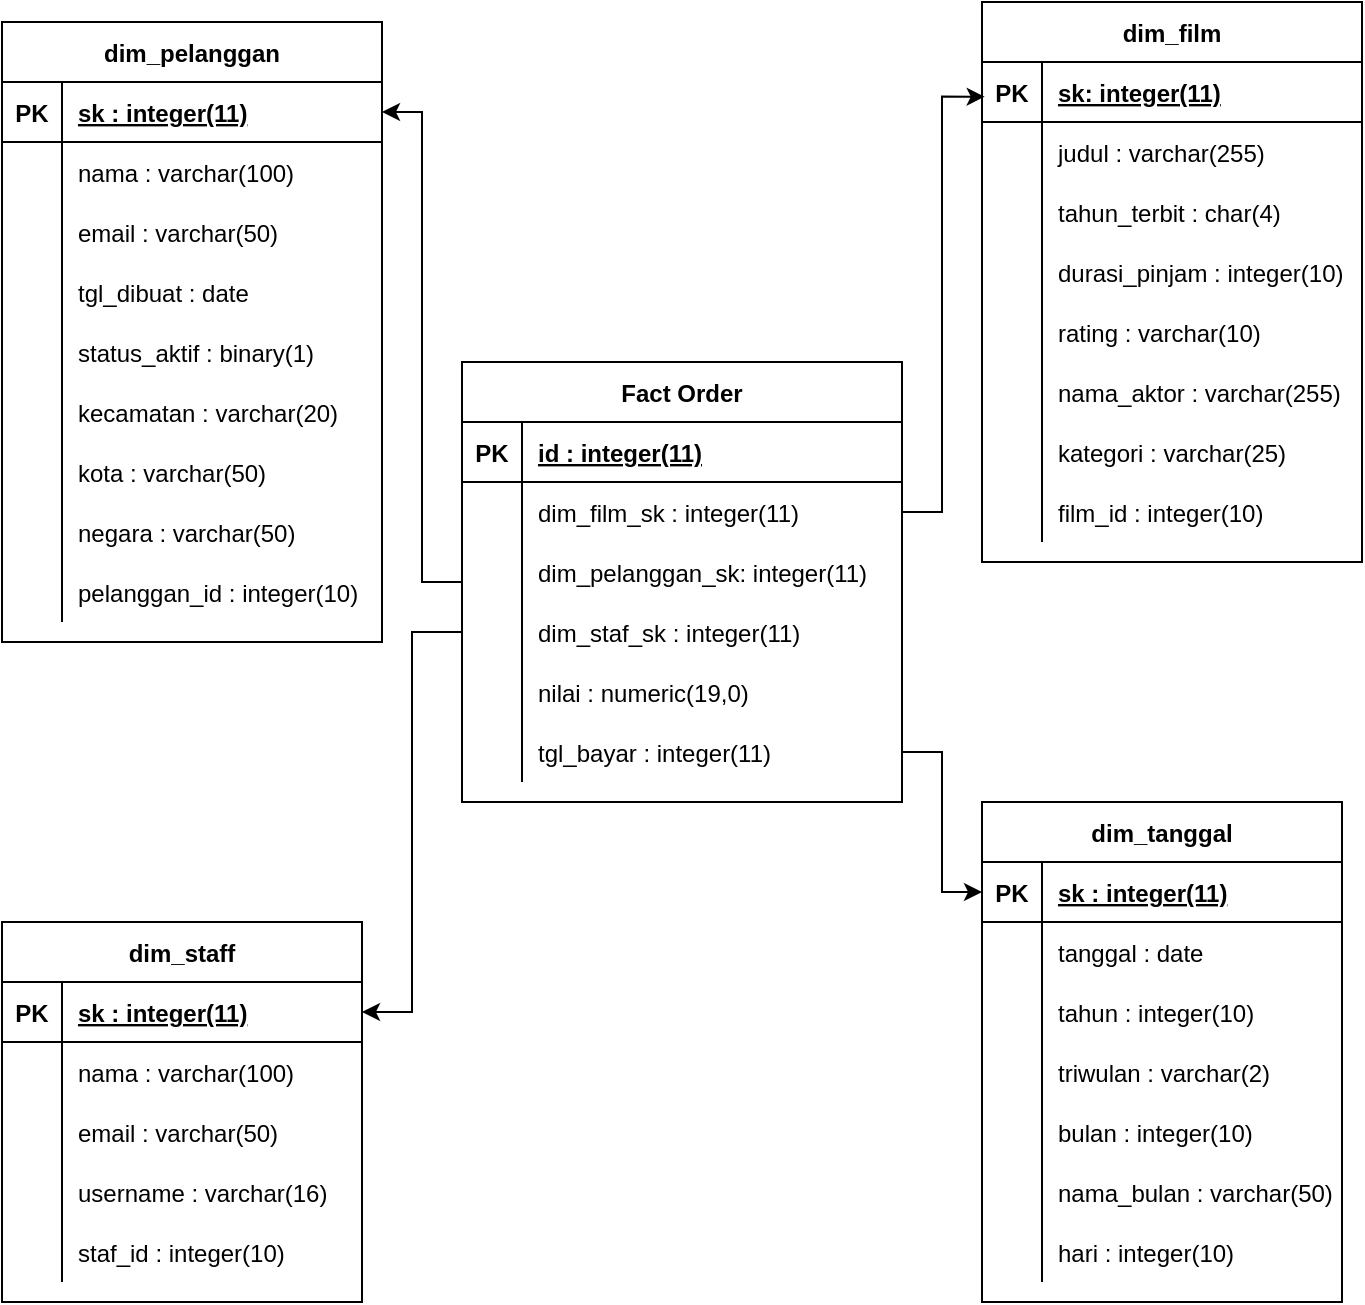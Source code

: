 <mxfile version="13.9.2" type="google"><diagram id="MJu0deRSTpKMn69JRgOa" name="Page-1"><mxGraphModel dx="1108" dy="426" grid="1" gridSize="10" guides="1" tooltips="1" connect="1" arrows="1" fold="1" page="1" pageScale="1" pageWidth="827" pageHeight="1169" math="0" shadow="0"><root><mxCell id="0"/><mxCell id="1" parent="0"/><mxCell id="7iImK2NPeSi8AKDPUz5b-111" style="edgeStyle=orthogonalEdgeStyle;rounded=0;orthogonalLoop=1;jettySize=auto;html=1;exitX=0;exitY=0.5;exitDx=0;exitDy=0;entryX=1;entryY=0.5;entryDx=0;entryDy=0;" parent="1" source="7iImK2NPeSi8AKDPUz5b-112" target="7iImK2NPeSi8AKDPUz5b-132" edge="1"><mxGeometry relative="1" as="geometry"/></mxCell><mxCell id="7iImK2NPeSi8AKDPUz5b-112" value="Fact Order" style="shape=table;startSize=30;container=1;collapsible=1;childLayout=tableLayout;fixedRows=1;rowLines=0;fontStyle=1;align=center;resizeLast=1;" parent="1" vertex="1" treatAsSingle="0"><mxGeometry x="320" y="230" width="220" height="220" as="geometry"/></mxCell><mxCell id="7iImK2NPeSi8AKDPUz5b-113" value="" style="shape=partialRectangle;collapsible=0;dropTarget=0;pointerEvents=0;fillColor=none;top=0;left=0;bottom=1;right=0;points=[[0,0.5],[1,0.5]];portConstraint=eastwest;" parent="7iImK2NPeSi8AKDPUz5b-112" vertex="1" treatAsSingle="0"><mxGeometry y="30" width="220" height="30" as="geometry"/></mxCell><mxCell id="7iImK2NPeSi8AKDPUz5b-114" value="PK" style="shape=partialRectangle;connectable=0;fillColor=none;top=0;left=0;bottom=0;right=0;fontStyle=1;overflow=hidden;" parent="7iImK2NPeSi8AKDPUz5b-113" vertex="1"><mxGeometry width="30" height="30" as="geometry"/></mxCell><mxCell id="7iImK2NPeSi8AKDPUz5b-115" value="id : integer(11)" style="shape=partialRectangle;connectable=0;fillColor=none;top=0;left=0;bottom=0;right=0;align=left;spacingLeft=6;fontStyle=5;overflow=hidden;" parent="7iImK2NPeSi8AKDPUz5b-113" vertex="1"><mxGeometry x="30" width="190" height="30" as="geometry"/></mxCell><mxCell id="7iImK2NPeSi8AKDPUz5b-116" value="" style="shape=partialRectangle;collapsible=0;dropTarget=0;pointerEvents=0;fillColor=none;top=0;left=0;bottom=0;right=0;points=[[0,0.5],[1,0.5]];portConstraint=eastwest;" parent="7iImK2NPeSi8AKDPUz5b-112" vertex="1" treatAsSingle="0"><mxGeometry y="60" width="220" height="30" as="geometry"/></mxCell><mxCell id="7iImK2NPeSi8AKDPUz5b-117" value="" style="shape=partialRectangle;connectable=0;fillColor=none;top=0;left=0;bottom=0;right=0;editable=1;overflow=hidden;" parent="7iImK2NPeSi8AKDPUz5b-116" vertex="1"><mxGeometry width="30" height="30" as="geometry"/></mxCell><mxCell id="7iImK2NPeSi8AKDPUz5b-118" value="dim_film_sk : integer(11)" style="shape=partialRectangle;connectable=0;fillColor=none;top=0;left=0;bottom=0;right=0;align=left;spacingLeft=6;overflow=hidden;" parent="7iImK2NPeSi8AKDPUz5b-116" vertex="1"><mxGeometry x="30" width="190" height="30" as="geometry"/></mxCell><mxCell id="7iImK2NPeSi8AKDPUz5b-119" value="" style="shape=partialRectangle;collapsible=0;dropTarget=0;pointerEvents=0;fillColor=none;top=0;left=0;bottom=0;right=0;points=[[0,0.5],[1,0.5]];portConstraint=eastwest;" parent="7iImK2NPeSi8AKDPUz5b-112" vertex="1" treatAsSingle="0"><mxGeometry y="90" width="220" height="30" as="geometry"/></mxCell><mxCell id="7iImK2NPeSi8AKDPUz5b-120" value="" style="shape=partialRectangle;connectable=0;fillColor=none;top=0;left=0;bottom=0;right=0;editable=1;overflow=hidden;" parent="7iImK2NPeSi8AKDPUz5b-119" vertex="1"><mxGeometry width="30" height="30" as="geometry"/></mxCell><mxCell id="7iImK2NPeSi8AKDPUz5b-121" value="dim_pelanggan_sk: integer(11)" style="shape=partialRectangle;connectable=0;fillColor=none;top=0;left=0;bottom=0;right=0;align=left;spacingLeft=6;overflow=hidden;" parent="7iImK2NPeSi8AKDPUz5b-119" vertex="1"><mxGeometry x="30" width="190" height="30" as="geometry"/></mxCell><mxCell id="7iImK2NPeSi8AKDPUz5b-122" value="" style="shape=partialRectangle;collapsible=0;dropTarget=0;pointerEvents=0;fillColor=none;top=0;left=0;bottom=0;right=0;points=[[0,0.5],[1,0.5]];portConstraint=eastwest;" parent="7iImK2NPeSi8AKDPUz5b-112" vertex="1" treatAsSingle="0"><mxGeometry y="120" width="220" height="30" as="geometry"/></mxCell><mxCell id="7iImK2NPeSi8AKDPUz5b-123" value="" style="shape=partialRectangle;connectable=0;fillColor=none;top=0;left=0;bottom=0;right=0;editable=1;overflow=hidden;" parent="7iImK2NPeSi8AKDPUz5b-122" vertex="1"><mxGeometry width="30" height="30" as="geometry"/></mxCell><mxCell id="7iImK2NPeSi8AKDPUz5b-124" value="dim_staf_sk : integer(11)" style="shape=partialRectangle;connectable=0;fillColor=none;top=0;left=0;bottom=0;right=0;align=left;spacingLeft=6;overflow=hidden;" parent="7iImK2NPeSi8AKDPUz5b-122" vertex="1"><mxGeometry x="30" width="190" height="30" as="geometry"/></mxCell><mxCell id="7iImK2NPeSi8AKDPUz5b-125" value="" style="shape=partialRectangle;collapsible=0;dropTarget=0;pointerEvents=0;fillColor=none;top=0;left=0;bottom=0;right=0;points=[[0,0.5],[1,0.5]];portConstraint=eastwest;" parent="7iImK2NPeSi8AKDPUz5b-112" vertex="1" treatAsSingle="0"><mxGeometry y="150" width="220" height="30" as="geometry"/></mxCell><mxCell id="7iImK2NPeSi8AKDPUz5b-126" value="" style="shape=partialRectangle;connectable=0;fillColor=none;top=0;left=0;bottom=0;right=0;editable=1;overflow=hidden;" parent="7iImK2NPeSi8AKDPUz5b-125" vertex="1"><mxGeometry width="30" height="30" as="geometry"/></mxCell><mxCell id="7iImK2NPeSi8AKDPUz5b-127" value="nilai : numeric(19,0)" style="shape=partialRectangle;connectable=0;fillColor=none;top=0;left=0;bottom=0;right=0;align=left;spacingLeft=6;overflow=hidden;" parent="7iImK2NPeSi8AKDPUz5b-125" vertex="1"><mxGeometry x="30" width="190" height="30" as="geometry"/></mxCell><mxCell id="7iImK2NPeSi8AKDPUz5b-128" value="" style="shape=partialRectangle;collapsible=0;dropTarget=0;pointerEvents=0;fillColor=none;top=0;left=0;bottom=0;right=0;points=[[0,0.5],[1,0.5]];portConstraint=eastwest;" parent="7iImK2NPeSi8AKDPUz5b-112" vertex="1" treatAsSingle="0"><mxGeometry y="180" width="220" height="30" as="geometry"/></mxCell><mxCell id="7iImK2NPeSi8AKDPUz5b-129" value="" style="shape=partialRectangle;connectable=0;fillColor=none;top=0;left=0;bottom=0;right=0;editable=1;overflow=hidden;" parent="7iImK2NPeSi8AKDPUz5b-128" vertex="1"><mxGeometry width="30" height="30" as="geometry"/></mxCell><mxCell id="7iImK2NPeSi8AKDPUz5b-130" value="tgl_bayar : integer(11)" style="shape=partialRectangle;connectable=0;fillColor=none;top=0;left=0;bottom=0;right=0;align=left;spacingLeft=6;overflow=hidden;" parent="7iImK2NPeSi8AKDPUz5b-128" vertex="1"><mxGeometry x="30" width="190" height="30" as="geometry"/></mxCell><mxCell id="7iImK2NPeSi8AKDPUz5b-131" value="dim_pelanggan" style="shape=table;startSize=30;container=1;collapsible=1;childLayout=tableLayout;fixedRows=1;rowLines=0;fontStyle=1;align=center;resizeLast=1;" parent="1" vertex="1" treatAsSingle="0"><mxGeometry x="90" y="60" width="190" height="310" as="geometry"/></mxCell><mxCell id="7iImK2NPeSi8AKDPUz5b-132" value="" style="shape=partialRectangle;collapsible=0;dropTarget=0;pointerEvents=0;fillColor=none;top=0;left=0;bottom=1;right=0;points=[[0,0.5],[1,0.5]];portConstraint=eastwest;" parent="7iImK2NPeSi8AKDPUz5b-131" vertex="1" treatAsSingle="0"><mxGeometry y="30" width="190" height="30" as="geometry"/></mxCell><mxCell id="7iImK2NPeSi8AKDPUz5b-133" value="PK" style="shape=partialRectangle;connectable=0;fillColor=none;top=0;left=0;bottom=0;right=0;fontStyle=1;overflow=hidden;" parent="7iImK2NPeSi8AKDPUz5b-132" vertex="1"><mxGeometry width="30" height="30" as="geometry"/></mxCell><mxCell id="7iImK2NPeSi8AKDPUz5b-134" value="sk : integer(11)" style="shape=partialRectangle;connectable=0;fillColor=none;top=0;left=0;bottom=0;right=0;align=left;spacingLeft=6;fontStyle=5;overflow=hidden;" parent="7iImK2NPeSi8AKDPUz5b-132" vertex="1"><mxGeometry x="30" width="160" height="30" as="geometry"/></mxCell><mxCell id="7iImK2NPeSi8AKDPUz5b-135" value="" style="shape=partialRectangle;collapsible=0;dropTarget=0;pointerEvents=0;fillColor=none;top=0;left=0;bottom=0;right=0;points=[[0,0.5],[1,0.5]];portConstraint=eastwest;" parent="7iImK2NPeSi8AKDPUz5b-131" vertex="1" treatAsSingle="0"><mxGeometry y="60" width="190" height="30" as="geometry"/></mxCell><mxCell id="7iImK2NPeSi8AKDPUz5b-136" value="" style="shape=partialRectangle;connectable=0;fillColor=none;top=0;left=0;bottom=0;right=0;editable=1;overflow=hidden;" parent="7iImK2NPeSi8AKDPUz5b-135" vertex="1"><mxGeometry width="30" height="30" as="geometry"/></mxCell><mxCell id="7iImK2NPeSi8AKDPUz5b-137" value="nama : varchar(100)" style="shape=partialRectangle;connectable=0;fillColor=none;top=0;left=0;bottom=0;right=0;align=left;spacingLeft=6;overflow=hidden;" parent="7iImK2NPeSi8AKDPUz5b-135" vertex="1"><mxGeometry x="30" width="160" height="30" as="geometry"/></mxCell><mxCell id="7iImK2NPeSi8AKDPUz5b-138" value="" style="shape=partialRectangle;collapsible=0;dropTarget=0;pointerEvents=0;fillColor=none;top=0;left=0;bottom=0;right=0;points=[[0,0.5],[1,0.5]];portConstraint=eastwest;" parent="7iImK2NPeSi8AKDPUz5b-131" vertex="1" treatAsSingle="0"><mxGeometry y="90" width="190" height="30" as="geometry"/></mxCell><mxCell id="7iImK2NPeSi8AKDPUz5b-139" value="" style="shape=partialRectangle;connectable=0;fillColor=none;top=0;left=0;bottom=0;right=0;editable=1;overflow=hidden;" parent="7iImK2NPeSi8AKDPUz5b-138" vertex="1"><mxGeometry width="30" height="30" as="geometry"/></mxCell><mxCell id="7iImK2NPeSi8AKDPUz5b-140" value="email : varchar(50)" style="shape=partialRectangle;connectable=0;fillColor=none;top=0;left=0;bottom=0;right=0;align=left;spacingLeft=6;overflow=hidden;" parent="7iImK2NPeSi8AKDPUz5b-138" vertex="1"><mxGeometry x="30" width="160" height="30" as="geometry"/></mxCell><mxCell id="7iImK2NPeSi8AKDPUz5b-141" value="" style="shape=partialRectangle;collapsible=0;dropTarget=0;pointerEvents=0;fillColor=none;top=0;left=0;bottom=0;right=0;points=[[0,0.5],[1,0.5]];portConstraint=eastwest;" parent="7iImK2NPeSi8AKDPUz5b-131" vertex="1" treatAsSingle="0"><mxGeometry y="120" width="190" height="30" as="geometry"/></mxCell><mxCell id="7iImK2NPeSi8AKDPUz5b-142" value="" style="shape=partialRectangle;connectable=0;fillColor=none;top=0;left=0;bottom=0;right=0;editable=1;overflow=hidden;" parent="7iImK2NPeSi8AKDPUz5b-141" vertex="1"><mxGeometry width="30" height="30" as="geometry"/></mxCell><mxCell id="7iImK2NPeSi8AKDPUz5b-143" value="tgl_dibuat : date" style="shape=partialRectangle;connectable=0;fillColor=none;top=0;left=0;bottom=0;right=0;align=left;spacingLeft=6;overflow=hidden;" parent="7iImK2NPeSi8AKDPUz5b-141" vertex="1"><mxGeometry x="30" width="160" height="30" as="geometry"/></mxCell><mxCell id="7iImK2NPeSi8AKDPUz5b-144" value="" style="shape=partialRectangle;collapsible=0;dropTarget=0;pointerEvents=0;fillColor=none;top=0;left=0;bottom=0;right=0;points=[[0,0.5],[1,0.5]];portConstraint=eastwest;" parent="7iImK2NPeSi8AKDPUz5b-131" vertex="1" treatAsSingle="0"><mxGeometry y="150" width="190" height="30" as="geometry"/></mxCell><mxCell id="7iImK2NPeSi8AKDPUz5b-145" value="" style="shape=partialRectangle;connectable=0;fillColor=none;top=0;left=0;bottom=0;right=0;editable=1;overflow=hidden;" parent="7iImK2NPeSi8AKDPUz5b-144" vertex="1"><mxGeometry width="30" height="30" as="geometry"/></mxCell><mxCell id="7iImK2NPeSi8AKDPUz5b-146" value="status_aktif : binary(1)" style="shape=partialRectangle;connectable=0;fillColor=none;top=0;left=0;bottom=0;right=0;align=left;spacingLeft=6;overflow=hidden;" parent="7iImK2NPeSi8AKDPUz5b-144" vertex="1"><mxGeometry x="30" width="160" height="30" as="geometry"/></mxCell><mxCell id="7iImK2NPeSi8AKDPUz5b-147" value="" style="shape=partialRectangle;collapsible=0;dropTarget=0;pointerEvents=0;fillColor=none;top=0;left=0;bottom=0;right=0;points=[[0,0.5],[1,0.5]];portConstraint=eastwest;" parent="7iImK2NPeSi8AKDPUz5b-131" vertex="1" treatAsSingle="0"><mxGeometry y="180" width="190" height="30" as="geometry"/></mxCell><mxCell id="7iImK2NPeSi8AKDPUz5b-148" value="" style="shape=partialRectangle;connectable=0;fillColor=none;top=0;left=0;bottom=0;right=0;editable=1;overflow=hidden;" parent="7iImK2NPeSi8AKDPUz5b-147" vertex="1"><mxGeometry width="30" height="30" as="geometry"/></mxCell><mxCell id="7iImK2NPeSi8AKDPUz5b-149" value="kecamatan : varchar(20)" style="shape=partialRectangle;connectable=0;fillColor=none;top=0;left=0;bottom=0;right=0;align=left;spacingLeft=6;overflow=hidden;" parent="7iImK2NPeSi8AKDPUz5b-147" vertex="1"><mxGeometry x="30" width="160" height="30" as="geometry"/></mxCell><mxCell id="7iImK2NPeSi8AKDPUz5b-150" value="" style="shape=partialRectangle;collapsible=0;dropTarget=0;pointerEvents=0;fillColor=none;top=0;left=0;bottom=0;right=0;points=[[0,0.5],[1,0.5]];portConstraint=eastwest;" parent="7iImK2NPeSi8AKDPUz5b-131" vertex="1" treatAsSingle="0"><mxGeometry y="210" width="190" height="30" as="geometry"/></mxCell><mxCell id="7iImK2NPeSi8AKDPUz5b-151" value="" style="shape=partialRectangle;connectable=0;fillColor=none;top=0;left=0;bottom=0;right=0;editable=1;overflow=hidden;" parent="7iImK2NPeSi8AKDPUz5b-150" vertex="1"><mxGeometry width="30" height="30" as="geometry"/></mxCell><mxCell id="7iImK2NPeSi8AKDPUz5b-152" value="kota : varchar(50)" style="shape=partialRectangle;connectable=0;fillColor=none;top=0;left=0;bottom=0;right=0;align=left;spacingLeft=6;overflow=hidden;" parent="7iImK2NPeSi8AKDPUz5b-150" vertex="1"><mxGeometry x="30" width="160" height="30" as="geometry"/></mxCell><mxCell id="7iImK2NPeSi8AKDPUz5b-153" value="" style="shape=partialRectangle;collapsible=0;dropTarget=0;pointerEvents=0;fillColor=none;top=0;left=0;bottom=0;right=0;points=[[0,0.5],[1,0.5]];portConstraint=eastwest;" parent="7iImK2NPeSi8AKDPUz5b-131" vertex="1" treatAsSingle="0"><mxGeometry y="240" width="190" height="30" as="geometry"/></mxCell><mxCell id="7iImK2NPeSi8AKDPUz5b-154" value="" style="shape=partialRectangle;connectable=0;fillColor=none;top=0;left=0;bottom=0;right=0;editable=1;overflow=hidden;" parent="7iImK2NPeSi8AKDPUz5b-153" vertex="1"><mxGeometry width="30" height="30" as="geometry"/></mxCell><mxCell id="7iImK2NPeSi8AKDPUz5b-155" value="negara : varchar(50)" style="shape=partialRectangle;connectable=0;fillColor=none;top=0;left=0;bottom=0;right=0;align=left;spacingLeft=6;overflow=hidden;" parent="7iImK2NPeSi8AKDPUz5b-153" vertex="1"><mxGeometry x="30" width="160" height="30" as="geometry"/></mxCell><mxCell id="7iImK2NPeSi8AKDPUz5b-156" value="" style="shape=partialRectangle;collapsible=0;dropTarget=0;pointerEvents=0;fillColor=none;top=0;left=0;bottom=0;right=0;points=[[0,0.5],[1,0.5]];portConstraint=eastwest;" parent="7iImK2NPeSi8AKDPUz5b-131" vertex="1" treatAsSingle="0"><mxGeometry y="270" width="190" height="30" as="geometry"/></mxCell><mxCell id="7iImK2NPeSi8AKDPUz5b-157" value="" style="shape=partialRectangle;connectable=0;fillColor=none;top=0;left=0;bottom=0;right=0;editable=1;overflow=hidden;" parent="7iImK2NPeSi8AKDPUz5b-156" vertex="1"><mxGeometry width="30" height="30" as="geometry"/></mxCell><mxCell id="7iImK2NPeSi8AKDPUz5b-158" value="pelanggan_id : integer(10)" style="shape=partialRectangle;connectable=0;fillColor=none;top=0;left=0;bottom=0;right=0;align=left;spacingLeft=6;overflow=hidden;" parent="7iImK2NPeSi8AKDPUz5b-156" vertex="1"><mxGeometry x="30" width="160" height="30" as="geometry"/></mxCell><mxCell id="7iImK2NPeSi8AKDPUz5b-159" value="dim_staff" style="shape=table;startSize=30;container=1;collapsible=1;childLayout=tableLayout;fixedRows=1;rowLines=0;fontStyle=1;align=center;resizeLast=1;" parent="1" vertex="1" treatAsSingle="0"><mxGeometry x="90" y="510" width="180" height="190" as="geometry"/></mxCell><mxCell id="7iImK2NPeSi8AKDPUz5b-160" value="" style="shape=partialRectangle;collapsible=0;dropTarget=0;pointerEvents=0;fillColor=none;top=0;left=0;bottom=1;right=0;points=[[0,0.5],[1,0.5]];portConstraint=eastwest;" parent="7iImK2NPeSi8AKDPUz5b-159" vertex="1" treatAsSingle="0"><mxGeometry y="30" width="180" height="30" as="geometry"/></mxCell><mxCell id="7iImK2NPeSi8AKDPUz5b-161" value="PK" style="shape=partialRectangle;connectable=0;fillColor=none;top=0;left=0;bottom=0;right=0;fontStyle=1;overflow=hidden;" parent="7iImK2NPeSi8AKDPUz5b-160" vertex="1"><mxGeometry width="30" height="30" as="geometry"/></mxCell><mxCell id="7iImK2NPeSi8AKDPUz5b-162" value="sk : integer(11)" style="shape=partialRectangle;connectable=0;fillColor=none;top=0;left=0;bottom=0;right=0;align=left;spacingLeft=6;fontStyle=5;overflow=hidden;" parent="7iImK2NPeSi8AKDPUz5b-160" vertex="1"><mxGeometry x="30" width="150" height="30" as="geometry"/></mxCell><mxCell id="7iImK2NPeSi8AKDPUz5b-163" value="" style="shape=partialRectangle;collapsible=0;dropTarget=0;pointerEvents=0;fillColor=none;top=0;left=0;bottom=0;right=0;points=[[0,0.5],[1,0.5]];portConstraint=eastwest;" parent="7iImK2NPeSi8AKDPUz5b-159" vertex="1" treatAsSingle="0"><mxGeometry y="60" width="180" height="30" as="geometry"/></mxCell><mxCell id="7iImK2NPeSi8AKDPUz5b-164" value="" style="shape=partialRectangle;connectable=0;fillColor=none;top=0;left=0;bottom=0;right=0;editable=1;overflow=hidden;" parent="7iImK2NPeSi8AKDPUz5b-163" vertex="1"><mxGeometry width="30" height="30" as="geometry"/></mxCell><mxCell id="7iImK2NPeSi8AKDPUz5b-165" value="nama : varchar(100)" style="shape=partialRectangle;connectable=0;fillColor=none;top=0;left=0;bottom=0;right=0;align=left;spacingLeft=6;overflow=hidden;" parent="7iImK2NPeSi8AKDPUz5b-163" vertex="1"><mxGeometry x="30" width="150" height="30" as="geometry"/></mxCell><mxCell id="7iImK2NPeSi8AKDPUz5b-166" value="" style="shape=partialRectangle;collapsible=0;dropTarget=0;pointerEvents=0;fillColor=none;top=0;left=0;bottom=0;right=0;points=[[0,0.5],[1,0.5]];portConstraint=eastwest;" parent="7iImK2NPeSi8AKDPUz5b-159" vertex="1" treatAsSingle="0"><mxGeometry y="90" width="180" height="30" as="geometry"/></mxCell><mxCell id="7iImK2NPeSi8AKDPUz5b-167" value="" style="shape=partialRectangle;connectable=0;fillColor=none;top=0;left=0;bottom=0;right=0;editable=1;overflow=hidden;" parent="7iImK2NPeSi8AKDPUz5b-166" vertex="1"><mxGeometry width="30" height="30" as="geometry"/></mxCell><mxCell id="7iImK2NPeSi8AKDPUz5b-168" value="email : varchar(50)" style="shape=partialRectangle;connectable=0;fillColor=none;top=0;left=0;bottom=0;right=0;align=left;spacingLeft=6;overflow=hidden;" parent="7iImK2NPeSi8AKDPUz5b-166" vertex="1"><mxGeometry x="30" width="150" height="30" as="geometry"/></mxCell><mxCell id="7iImK2NPeSi8AKDPUz5b-169" value="" style="shape=partialRectangle;collapsible=0;dropTarget=0;pointerEvents=0;fillColor=none;top=0;left=0;bottom=0;right=0;points=[[0,0.5],[1,0.5]];portConstraint=eastwest;" parent="7iImK2NPeSi8AKDPUz5b-159" vertex="1" treatAsSingle="0"><mxGeometry y="120" width="180" height="30" as="geometry"/></mxCell><mxCell id="7iImK2NPeSi8AKDPUz5b-170" value="" style="shape=partialRectangle;connectable=0;fillColor=none;top=0;left=0;bottom=0;right=0;editable=1;overflow=hidden;" parent="7iImK2NPeSi8AKDPUz5b-169" vertex="1"><mxGeometry width="30" height="30" as="geometry"/></mxCell><mxCell id="7iImK2NPeSi8AKDPUz5b-171" value="username : varchar(16)" style="shape=partialRectangle;connectable=0;fillColor=none;top=0;left=0;bottom=0;right=0;align=left;spacingLeft=6;overflow=hidden;" parent="7iImK2NPeSi8AKDPUz5b-169" vertex="1"><mxGeometry x="30" width="150" height="30" as="geometry"/></mxCell><mxCell id="7iImK2NPeSi8AKDPUz5b-172" value="" style="shape=partialRectangle;collapsible=0;dropTarget=0;pointerEvents=0;fillColor=none;top=0;left=0;bottom=0;right=0;points=[[0,0.5],[1,0.5]];portConstraint=eastwest;" parent="7iImK2NPeSi8AKDPUz5b-159" vertex="1" treatAsSingle="0"><mxGeometry y="150" width="180" height="30" as="geometry"/></mxCell><mxCell id="7iImK2NPeSi8AKDPUz5b-173" value="" style="shape=partialRectangle;connectable=0;fillColor=none;top=0;left=0;bottom=0;right=0;editable=1;overflow=hidden;" parent="7iImK2NPeSi8AKDPUz5b-172" vertex="1"><mxGeometry width="30" height="30" as="geometry"/></mxCell><mxCell id="7iImK2NPeSi8AKDPUz5b-174" value="staf_id : integer(10)" style="shape=partialRectangle;connectable=0;fillColor=none;top=0;left=0;bottom=0;right=0;align=left;spacingLeft=6;overflow=hidden;" parent="7iImK2NPeSi8AKDPUz5b-172" vertex="1"><mxGeometry x="30" width="150" height="30" as="geometry"/></mxCell><mxCell id="7iImK2NPeSi8AKDPUz5b-175" value="dim_film" style="shape=table;startSize=30;container=1;collapsible=1;childLayout=tableLayout;fixedRows=1;rowLines=0;fontStyle=1;align=center;resizeLast=1;" parent="1" vertex="1" treatAsSingle="0"><mxGeometry x="580" y="50" width="190.0" height="280" as="geometry"/></mxCell><mxCell id="7iImK2NPeSi8AKDPUz5b-176" value="" style="shape=partialRectangle;collapsible=0;dropTarget=0;pointerEvents=0;fillColor=none;top=0;left=0;bottom=1;right=0;points=[[0,0.5],[1,0.5]];portConstraint=eastwest;" parent="7iImK2NPeSi8AKDPUz5b-175" vertex="1" treatAsSingle="0"><mxGeometry y="30" width="190.0" height="30" as="geometry"/></mxCell><mxCell id="7iImK2NPeSi8AKDPUz5b-177" value="PK" style="shape=partialRectangle;connectable=0;fillColor=none;top=0;left=0;bottom=0;right=0;fontStyle=1;overflow=hidden;" parent="7iImK2NPeSi8AKDPUz5b-176" vertex="1"><mxGeometry width="30" height="30" as="geometry"/></mxCell><mxCell id="7iImK2NPeSi8AKDPUz5b-178" value="sk: integer(11)" style="shape=partialRectangle;connectable=0;fillColor=none;top=0;left=0;bottom=0;right=0;align=left;spacingLeft=6;fontStyle=5;overflow=hidden;" parent="7iImK2NPeSi8AKDPUz5b-176" vertex="1"><mxGeometry x="30" width="160.0" height="30" as="geometry"/></mxCell><mxCell id="7iImK2NPeSi8AKDPUz5b-179" value="" style="shape=partialRectangle;collapsible=0;dropTarget=0;pointerEvents=0;fillColor=none;top=0;left=0;bottom=0;right=0;points=[[0,0.5],[1,0.5]];portConstraint=eastwest;" parent="7iImK2NPeSi8AKDPUz5b-175" vertex="1" treatAsSingle="0"><mxGeometry y="60" width="190.0" height="30" as="geometry"/></mxCell><mxCell id="7iImK2NPeSi8AKDPUz5b-180" value="" style="shape=partialRectangle;connectable=0;fillColor=none;top=0;left=0;bottom=0;right=0;editable=1;overflow=hidden;" parent="7iImK2NPeSi8AKDPUz5b-179" vertex="1"><mxGeometry width="30" height="30" as="geometry"/></mxCell><mxCell id="7iImK2NPeSi8AKDPUz5b-181" value="judul : varchar(255)" style="shape=partialRectangle;connectable=0;fillColor=none;top=0;left=0;bottom=0;right=0;align=left;spacingLeft=6;overflow=hidden;" parent="7iImK2NPeSi8AKDPUz5b-179" vertex="1"><mxGeometry x="30" width="160.0" height="30" as="geometry"/></mxCell><mxCell id="7iImK2NPeSi8AKDPUz5b-182" value="" style="shape=partialRectangle;collapsible=0;dropTarget=0;pointerEvents=0;fillColor=none;top=0;left=0;bottom=0;right=0;points=[[0,0.5],[1,0.5]];portConstraint=eastwest;" parent="7iImK2NPeSi8AKDPUz5b-175" vertex="1" treatAsSingle="0"><mxGeometry y="90" width="190.0" height="30" as="geometry"/></mxCell><mxCell id="7iImK2NPeSi8AKDPUz5b-183" value="" style="shape=partialRectangle;connectable=0;fillColor=none;top=0;left=0;bottom=0;right=0;editable=1;overflow=hidden;" parent="7iImK2NPeSi8AKDPUz5b-182" vertex="1"><mxGeometry width="30" height="30" as="geometry"/></mxCell><mxCell id="7iImK2NPeSi8AKDPUz5b-184" value="tahun_terbit : char(4)" style="shape=partialRectangle;connectable=0;fillColor=none;top=0;left=0;bottom=0;right=0;align=left;spacingLeft=6;overflow=hidden;" parent="7iImK2NPeSi8AKDPUz5b-182" vertex="1"><mxGeometry x="30" width="160.0" height="30" as="geometry"/></mxCell><mxCell id="7iImK2NPeSi8AKDPUz5b-185" value="" style="shape=partialRectangle;collapsible=0;dropTarget=0;pointerEvents=0;fillColor=none;top=0;left=0;bottom=0;right=0;points=[[0,0.5],[1,0.5]];portConstraint=eastwest;" parent="7iImK2NPeSi8AKDPUz5b-175" vertex="1" treatAsSingle="0"><mxGeometry y="120" width="190.0" height="30" as="geometry"/></mxCell><mxCell id="7iImK2NPeSi8AKDPUz5b-186" value="" style="shape=partialRectangle;connectable=0;fillColor=none;top=0;left=0;bottom=0;right=0;editable=1;overflow=hidden;" parent="7iImK2NPeSi8AKDPUz5b-185" vertex="1"><mxGeometry width="30" height="30" as="geometry"/></mxCell><mxCell id="7iImK2NPeSi8AKDPUz5b-187" value="durasi_pinjam : integer(10)" style="shape=partialRectangle;connectable=0;fillColor=none;top=0;left=0;bottom=0;right=0;align=left;spacingLeft=6;overflow=hidden;" parent="7iImK2NPeSi8AKDPUz5b-185" vertex="1"><mxGeometry x="30" width="160.0" height="30" as="geometry"/></mxCell><mxCell id="7iImK2NPeSi8AKDPUz5b-188" value="" style="shape=partialRectangle;collapsible=0;dropTarget=0;pointerEvents=0;fillColor=none;top=0;left=0;bottom=0;right=0;points=[[0,0.5],[1,0.5]];portConstraint=eastwest;" parent="7iImK2NPeSi8AKDPUz5b-175" vertex="1" treatAsSingle="0"><mxGeometry y="150" width="190.0" height="30" as="geometry"/></mxCell><mxCell id="7iImK2NPeSi8AKDPUz5b-189" value="" style="shape=partialRectangle;connectable=0;fillColor=none;top=0;left=0;bottom=0;right=0;editable=1;overflow=hidden;" parent="7iImK2NPeSi8AKDPUz5b-188" vertex="1"><mxGeometry width="30" height="30" as="geometry"/></mxCell><mxCell id="7iImK2NPeSi8AKDPUz5b-190" value="rating : varchar(10)" style="shape=partialRectangle;connectable=0;fillColor=none;top=0;left=0;bottom=0;right=0;align=left;spacingLeft=6;overflow=hidden;" parent="7iImK2NPeSi8AKDPUz5b-188" vertex="1"><mxGeometry x="30" width="160.0" height="30" as="geometry"/></mxCell><mxCell id="7iImK2NPeSi8AKDPUz5b-191" value="" style="shape=partialRectangle;collapsible=0;dropTarget=0;pointerEvents=0;fillColor=none;top=0;left=0;bottom=0;right=0;points=[[0,0.5],[1,0.5]];portConstraint=eastwest;" parent="7iImK2NPeSi8AKDPUz5b-175" vertex="1" treatAsSingle="0"><mxGeometry y="180" width="190.0" height="30" as="geometry"/></mxCell><mxCell id="7iImK2NPeSi8AKDPUz5b-192" value="" style="shape=partialRectangle;connectable=0;fillColor=none;top=0;left=0;bottom=0;right=0;editable=1;overflow=hidden;" parent="7iImK2NPeSi8AKDPUz5b-191" vertex="1"><mxGeometry width="30" height="30" as="geometry"/></mxCell><mxCell id="7iImK2NPeSi8AKDPUz5b-193" value="nama_aktor : varchar(255)" style="shape=partialRectangle;connectable=0;fillColor=none;top=0;left=0;bottom=0;right=0;align=left;spacingLeft=6;overflow=hidden;" parent="7iImK2NPeSi8AKDPUz5b-191" vertex="1"><mxGeometry x="30" width="160.0" height="30" as="geometry"/></mxCell><mxCell id="7iImK2NPeSi8AKDPUz5b-194" value="" style="shape=partialRectangle;collapsible=0;dropTarget=0;pointerEvents=0;fillColor=none;top=0;left=0;bottom=0;right=0;points=[[0,0.5],[1,0.5]];portConstraint=eastwest;" parent="7iImK2NPeSi8AKDPUz5b-175" vertex="1" treatAsSingle="0"><mxGeometry y="210" width="190.0" height="30" as="geometry"/></mxCell><mxCell id="7iImK2NPeSi8AKDPUz5b-195" value="" style="shape=partialRectangle;connectable=0;fillColor=none;top=0;left=0;bottom=0;right=0;editable=1;overflow=hidden;" parent="7iImK2NPeSi8AKDPUz5b-194" vertex="1"><mxGeometry width="30" height="30" as="geometry"/></mxCell><mxCell id="7iImK2NPeSi8AKDPUz5b-196" value="kategori : varchar(25)" style="shape=partialRectangle;connectable=0;fillColor=none;top=0;left=0;bottom=0;right=0;align=left;spacingLeft=6;overflow=hidden;" parent="7iImK2NPeSi8AKDPUz5b-194" vertex="1"><mxGeometry x="30" width="160.0" height="30" as="geometry"/></mxCell><mxCell id="7iImK2NPeSi8AKDPUz5b-197" value="" style="shape=partialRectangle;collapsible=0;dropTarget=0;pointerEvents=0;fillColor=none;top=0;left=0;bottom=0;right=0;points=[[0,0.5],[1,0.5]];portConstraint=eastwest;" parent="7iImK2NPeSi8AKDPUz5b-175" vertex="1" treatAsSingle="0"><mxGeometry y="240" width="190.0" height="30" as="geometry"/></mxCell><mxCell id="7iImK2NPeSi8AKDPUz5b-198" value="" style="shape=partialRectangle;connectable=0;fillColor=none;top=0;left=0;bottom=0;right=0;editable=1;overflow=hidden;" parent="7iImK2NPeSi8AKDPUz5b-197" vertex="1"><mxGeometry width="30" height="30" as="geometry"/></mxCell><mxCell id="7iImK2NPeSi8AKDPUz5b-199" value="film_id : integer(10)" style="shape=partialRectangle;connectable=0;fillColor=none;top=0;left=0;bottom=0;right=0;align=left;spacingLeft=6;overflow=hidden;" parent="7iImK2NPeSi8AKDPUz5b-197" vertex="1"><mxGeometry x="30" width="160.0" height="30" as="geometry"/></mxCell><mxCell id="7iImK2NPeSi8AKDPUz5b-200" value="dim_tanggal" style="shape=table;startSize=30;container=1;collapsible=1;childLayout=tableLayout;fixedRows=1;rowLines=0;fontStyle=1;align=center;resizeLast=1;" parent="1" vertex="1" treatAsSingle="0"><mxGeometry x="580" y="450" width="180" height="250" as="geometry"/></mxCell><mxCell id="7iImK2NPeSi8AKDPUz5b-201" value="" style="shape=partialRectangle;collapsible=0;dropTarget=0;pointerEvents=0;fillColor=none;top=0;left=0;bottom=1;right=0;points=[[0,0.5],[1,0.5]];portConstraint=eastwest;" parent="7iImK2NPeSi8AKDPUz5b-200" vertex="1" treatAsSingle="0"><mxGeometry y="30" width="180" height="30" as="geometry"/></mxCell><mxCell id="7iImK2NPeSi8AKDPUz5b-202" value="PK" style="shape=partialRectangle;connectable=0;fillColor=none;top=0;left=0;bottom=0;right=0;fontStyle=1;overflow=hidden;" parent="7iImK2NPeSi8AKDPUz5b-201" vertex="1"><mxGeometry width="30" height="30" as="geometry"/></mxCell><mxCell id="7iImK2NPeSi8AKDPUz5b-203" value="sk : integer(11)" style="shape=partialRectangle;connectable=0;fillColor=none;top=0;left=0;bottom=0;right=0;align=left;spacingLeft=6;fontStyle=5;overflow=hidden;" parent="7iImK2NPeSi8AKDPUz5b-201" vertex="1"><mxGeometry x="30" width="150" height="30" as="geometry"/></mxCell><mxCell id="7iImK2NPeSi8AKDPUz5b-204" value="" style="shape=partialRectangle;collapsible=0;dropTarget=0;pointerEvents=0;fillColor=none;top=0;left=0;bottom=0;right=0;points=[[0,0.5],[1,0.5]];portConstraint=eastwest;" parent="7iImK2NPeSi8AKDPUz5b-200" vertex="1" treatAsSingle="0"><mxGeometry y="60" width="180" height="30" as="geometry"/></mxCell><mxCell id="7iImK2NPeSi8AKDPUz5b-205" value="" style="shape=partialRectangle;connectable=0;fillColor=none;top=0;left=0;bottom=0;right=0;editable=1;overflow=hidden;" parent="7iImK2NPeSi8AKDPUz5b-204" vertex="1"><mxGeometry width="30" height="30" as="geometry"/></mxCell><mxCell id="7iImK2NPeSi8AKDPUz5b-206" value="tanggal : date" style="shape=partialRectangle;connectable=0;fillColor=none;top=0;left=0;bottom=0;right=0;align=left;spacingLeft=6;overflow=hidden;" parent="7iImK2NPeSi8AKDPUz5b-204" vertex="1"><mxGeometry x="30" width="150" height="30" as="geometry"/></mxCell><mxCell id="7iImK2NPeSi8AKDPUz5b-207" value="" style="shape=partialRectangle;collapsible=0;dropTarget=0;pointerEvents=0;fillColor=none;top=0;left=0;bottom=0;right=0;points=[[0,0.5],[1,0.5]];portConstraint=eastwest;" parent="7iImK2NPeSi8AKDPUz5b-200" vertex="1" treatAsSingle="0"><mxGeometry y="90" width="180" height="30" as="geometry"/></mxCell><mxCell id="7iImK2NPeSi8AKDPUz5b-208" value="" style="shape=partialRectangle;connectable=0;fillColor=none;top=0;left=0;bottom=0;right=0;editable=1;overflow=hidden;" parent="7iImK2NPeSi8AKDPUz5b-207" vertex="1"><mxGeometry width="30" height="30" as="geometry"/></mxCell><mxCell id="7iImK2NPeSi8AKDPUz5b-209" value="tahun : integer(10)" style="shape=partialRectangle;connectable=0;fillColor=none;top=0;left=0;bottom=0;right=0;align=left;spacingLeft=6;overflow=hidden;" parent="7iImK2NPeSi8AKDPUz5b-207" vertex="1"><mxGeometry x="30" width="150" height="30" as="geometry"/></mxCell><mxCell id="7iImK2NPeSi8AKDPUz5b-210" value="" style="shape=partialRectangle;collapsible=0;dropTarget=0;pointerEvents=0;fillColor=none;top=0;left=0;bottom=0;right=0;points=[[0,0.5],[1,0.5]];portConstraint=eastwest;" parent="7iImK2NPeSi8AKDPUz5b-200" vertex="1" treatAsSingle="0"><mxGeometry y="120" width="180" height="30" as="geometry"/></mxCell><mxCell id="7iImK2NPeSi8AKDPUz5b-211" value="" style="shape=partialRectangle;connectable=0;fillColor=none;top=0;left=0;bottom=0;right=0;editable=1;overflow=hidden;" parent="7iImK2NPeSi8AKDPUz5b-210" vertex="1"><mxGeometry width="30" height="30" as="geometry"/></mxCell><mxCell id="7iImK2NPeSi8AKDPUz5b-212" value="triwulan : varchar(2)" style="shape=partialRectangle;connectable=0;fillColor=none;top=0;left=0;bottom=0;right=0;align=left;spacingLeft=6;overflow=hidden;" parent="7iImK2NPeSi8AKDPUz5b-210" vertex="1"><mxGeometry x="30" width="150" height="30" as="geometry"/></mxCell><mxCell id="7iImK2NPeSi8AKDPUz5b-213" value="" style="shape=partialRectangle;collapsible=0;dropTarget=0;pointerEvents=0;fillColor=none;top=0;left=0;bottom=0;right=0;points=[[0,0.5],[1,0.5]];portConstraint=eastwest;" parent="7iImK2NPeSi8AKDPUz5b-200" vertex="1" treatAsSingle="0"><mxGeometry y="150" width="180" height="30" as="geometry"/></mxCell><mxCell id="7iImK2NPeSi8AKDPUz5b-214" value="" style="shape=partialRectangle;connectable=0;fillColor=none;top=0;left=0;bottom=0;right=0;editable=1;overflow=hidden;" parent="7iImK2NPeSi8AKDPUz5b-213" vertex="1"><mxGeometry width="30" height="30" as="geometry"/></mxCell><mxCell id="7iImK2NPeSi8AKDPUz5b-215" value="bulan : integer(10)" style="shape=partialRectangle;connectable=0;fillColor=none;top=0;left=0;bottom=0;right=0;align=left;spacingLeft=6;overflow=hidden;" parent="7iImK2NPeSi8AKDPUz5b-213" vertex="1"><mxGeometry x="30" width="150" height="30" as="geometry"/></mxCell><mxCell id="7iImK2NPeSi8AKDPUz5b-216" value="" style="shape=partialRectangle;collapsible=0;dropTarget=0;pointerEvents=0;fillColor=none;top=0;left=0;bottom=0;right=0;points=[[0,0.5],[1,0.5]];portConstraint=eastwest;" parent="7iImK2NPeSi8AKDPUz5b-200" vertex="1" treatAsSingle="0"><mxGeometry y="180" width="180" height="30" as="geometry"/></mxCell><mxCell id="7iImK2NPeSi8AKDPUz5b-217" value="" style="shape=partialRectangle;connectable=0;fillColor=none;top=0;left=0;bottom=0;right=0;editable=1;overflow=hidden;" parent="7iImK2NPeSi8AKDPUz5b-216" vertex="1"><mxGeometry width="30" height="30" as="geometry"/></mxCell><mxCell id="7iImK2NPeSi8AKDPUz5b-218" value="nama_bulan : varchar(50)" style="shape=partialRectangle;connectable=0;fillColor=none;top=0;left=0;bottom=0;right=0;align=left;spacingLeft=6;overflow=hidden;" parent="7iImK2NPeSi8AKDPUz5b-216" vertex="1"><mxGeometry x="30" width="150" height="30" as="geometry"/></mxCell><mxCell id="7iImK2NPeSi8AKDPUz5b-219" value="" style="shape=partialRectangle;collapsible=0;dropTarget=0;pointerEvents=0;fillColor=none;top=0;left=0;bottom=0;right=0;points=[[0,0.5],[1,0.5]];portConstraint=eastwest;" parent="7iImK2NPeSi8AKDPUz5b-200" vertex="1" treatAsSingle="0"><mxGeometry y="210" width="180" height="30" as="geometry"/></mxCell><mxCell id="7iImK2NPeSi8AKDPUz5b-220" value="" style="shape=partialRectangle;connectable=0;fillColor=none;top=0;left=0;bottom=0;right=0;editable=1;overflow=hidden;" parent="7iImK2NPeSi8AKDPUz5b-219" vertex="1"><mxGeometry width="30" height="30" as="geometry"/></mxCell><mxCell id="7iImK2NPeSi8AKDPUz5b-221" value="hari : integer(10)" style="shape=partialRectangle;connectable=0;fillColor=none;top=0;left=0;bottom=0;right=0;align=left;spacingLeft=6;overflow=hidden;" parent="7iImK2NPeSi8AKDPUz5b-219" vertex="1"><mxGeometry x="30" width="150" height="30" as="geometry"/></mxCell><mxCell id="7iImK2NPeSi8AKDPUz5b-222" style="edgeStyle=orthogonalEdgeStyle;rounded=0;orthogonalLoop=1;jettySize=auto;html=1;exitX=0;exitY=0.5;exitDx=0;exitDy=0;entryX=1;entryY=0.5;entryDx=0;entryDy=0;" parent="1" source="7iImK2NPeSi8AKDPUz5b-122" target="7iImK2NPeSi8AKDPUz5b-160" edge="1"><mxGeometry relative="1" as="geometry"/></mxCell><mxCell id="7iImK2NPeSi8AKDPUz5b-223" style="edgeStyle=orthogonalEdgeStyle;rounded=0;orthogonalLoop=1;jettySize=auto;html=1;exitX=1;exitY=0.5;exitDx=0;exitDy=0;entryX=0.007;entryY=-0.422;entryDx=0;entryDy=0;entryPerimeter=0;" parent="1" source="7iImK2NPeSi8AKDPUz5b-116" target="7iImK2NPeSi8AKDPUz5b-179" edge="1"><mxGeometry relative="1" as="geometry"/></mxCell><mxCell id="7iImK2NPeSi8AKDPUz5b-224" style="edgeStyle=orthogonalEdgeStyle;rounded=0;orthogonalLoop=1;jettySize=auto;html=1;exitX=1;exitY=0.5;exitDx=0;exitDy=0;entryX=0;entryY=0.5;entryDx=0;entryDy=0;" parent="1" source="7iImK2NPeSi8AKDPUz5b-128" target="7iImK2NPeSi8AKDPUz5b-201" edge="1"><mxGeometry relative="1" as="geometry"/></mxCell></root></mxGraphModel></diagram></mxfile>